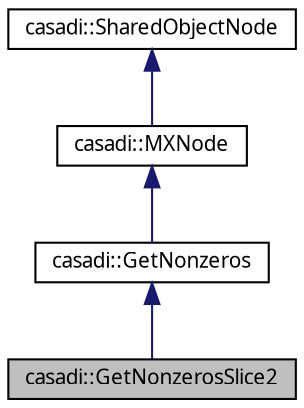 digraph "casadi::GetNonzerosSlice2"
{
  edge [fontname="FreeSans.ttf",fontsize="10",labelfontname="FreeSans.ttf",labelfontsize="10"];
  node [fontname="FreeSans.ttf",fontsize="10",shape=record];
  Node1 [label="casadi::GetNonzerosSlice2",height=0.2,width=0.4,color="black", fillcolor="grey75", style="filled", fontcolor="black"];
  Node2 -> Node1 [dir="back",color="midnightblue",fontsize="10",style="solid",fontname="FreeSans.ttf"];
  Node2 [label="casadi::GetNonzeros",height=0.2,width=0.4,color="black", fillcolor="white", style="filled",URL="$d5/da1/classcasadi_1_1GetNonzeros.html",tooltip="Get nonzeros of a matrix. "];
  Node3 -> Node2 [dir="back",color="midnightblue",fontsize="10",style="solid",fontname="FreeSans.ttf"];
  Node3 [label="casadi::MXNode",height=0.2,width=0.4,color="black", fillcolor="white", style="filled",URL="$d0/d19/classcasadi_1_1MXNode.html",tooltip="Node class for MX objects. "];
  Node4 -> Node3 [dir="back",color="midnightblue",fontsize="10",style="solid",fontname="FreeSans.ttf"];
  Node4 [label="casadi::SharedObjectNode",height=0.2,width=0.4,color="black", fillcolor="white", style="filled",URL="$d9/dd3/classcasadi_1_1SharedObjectNode.html"];
}
